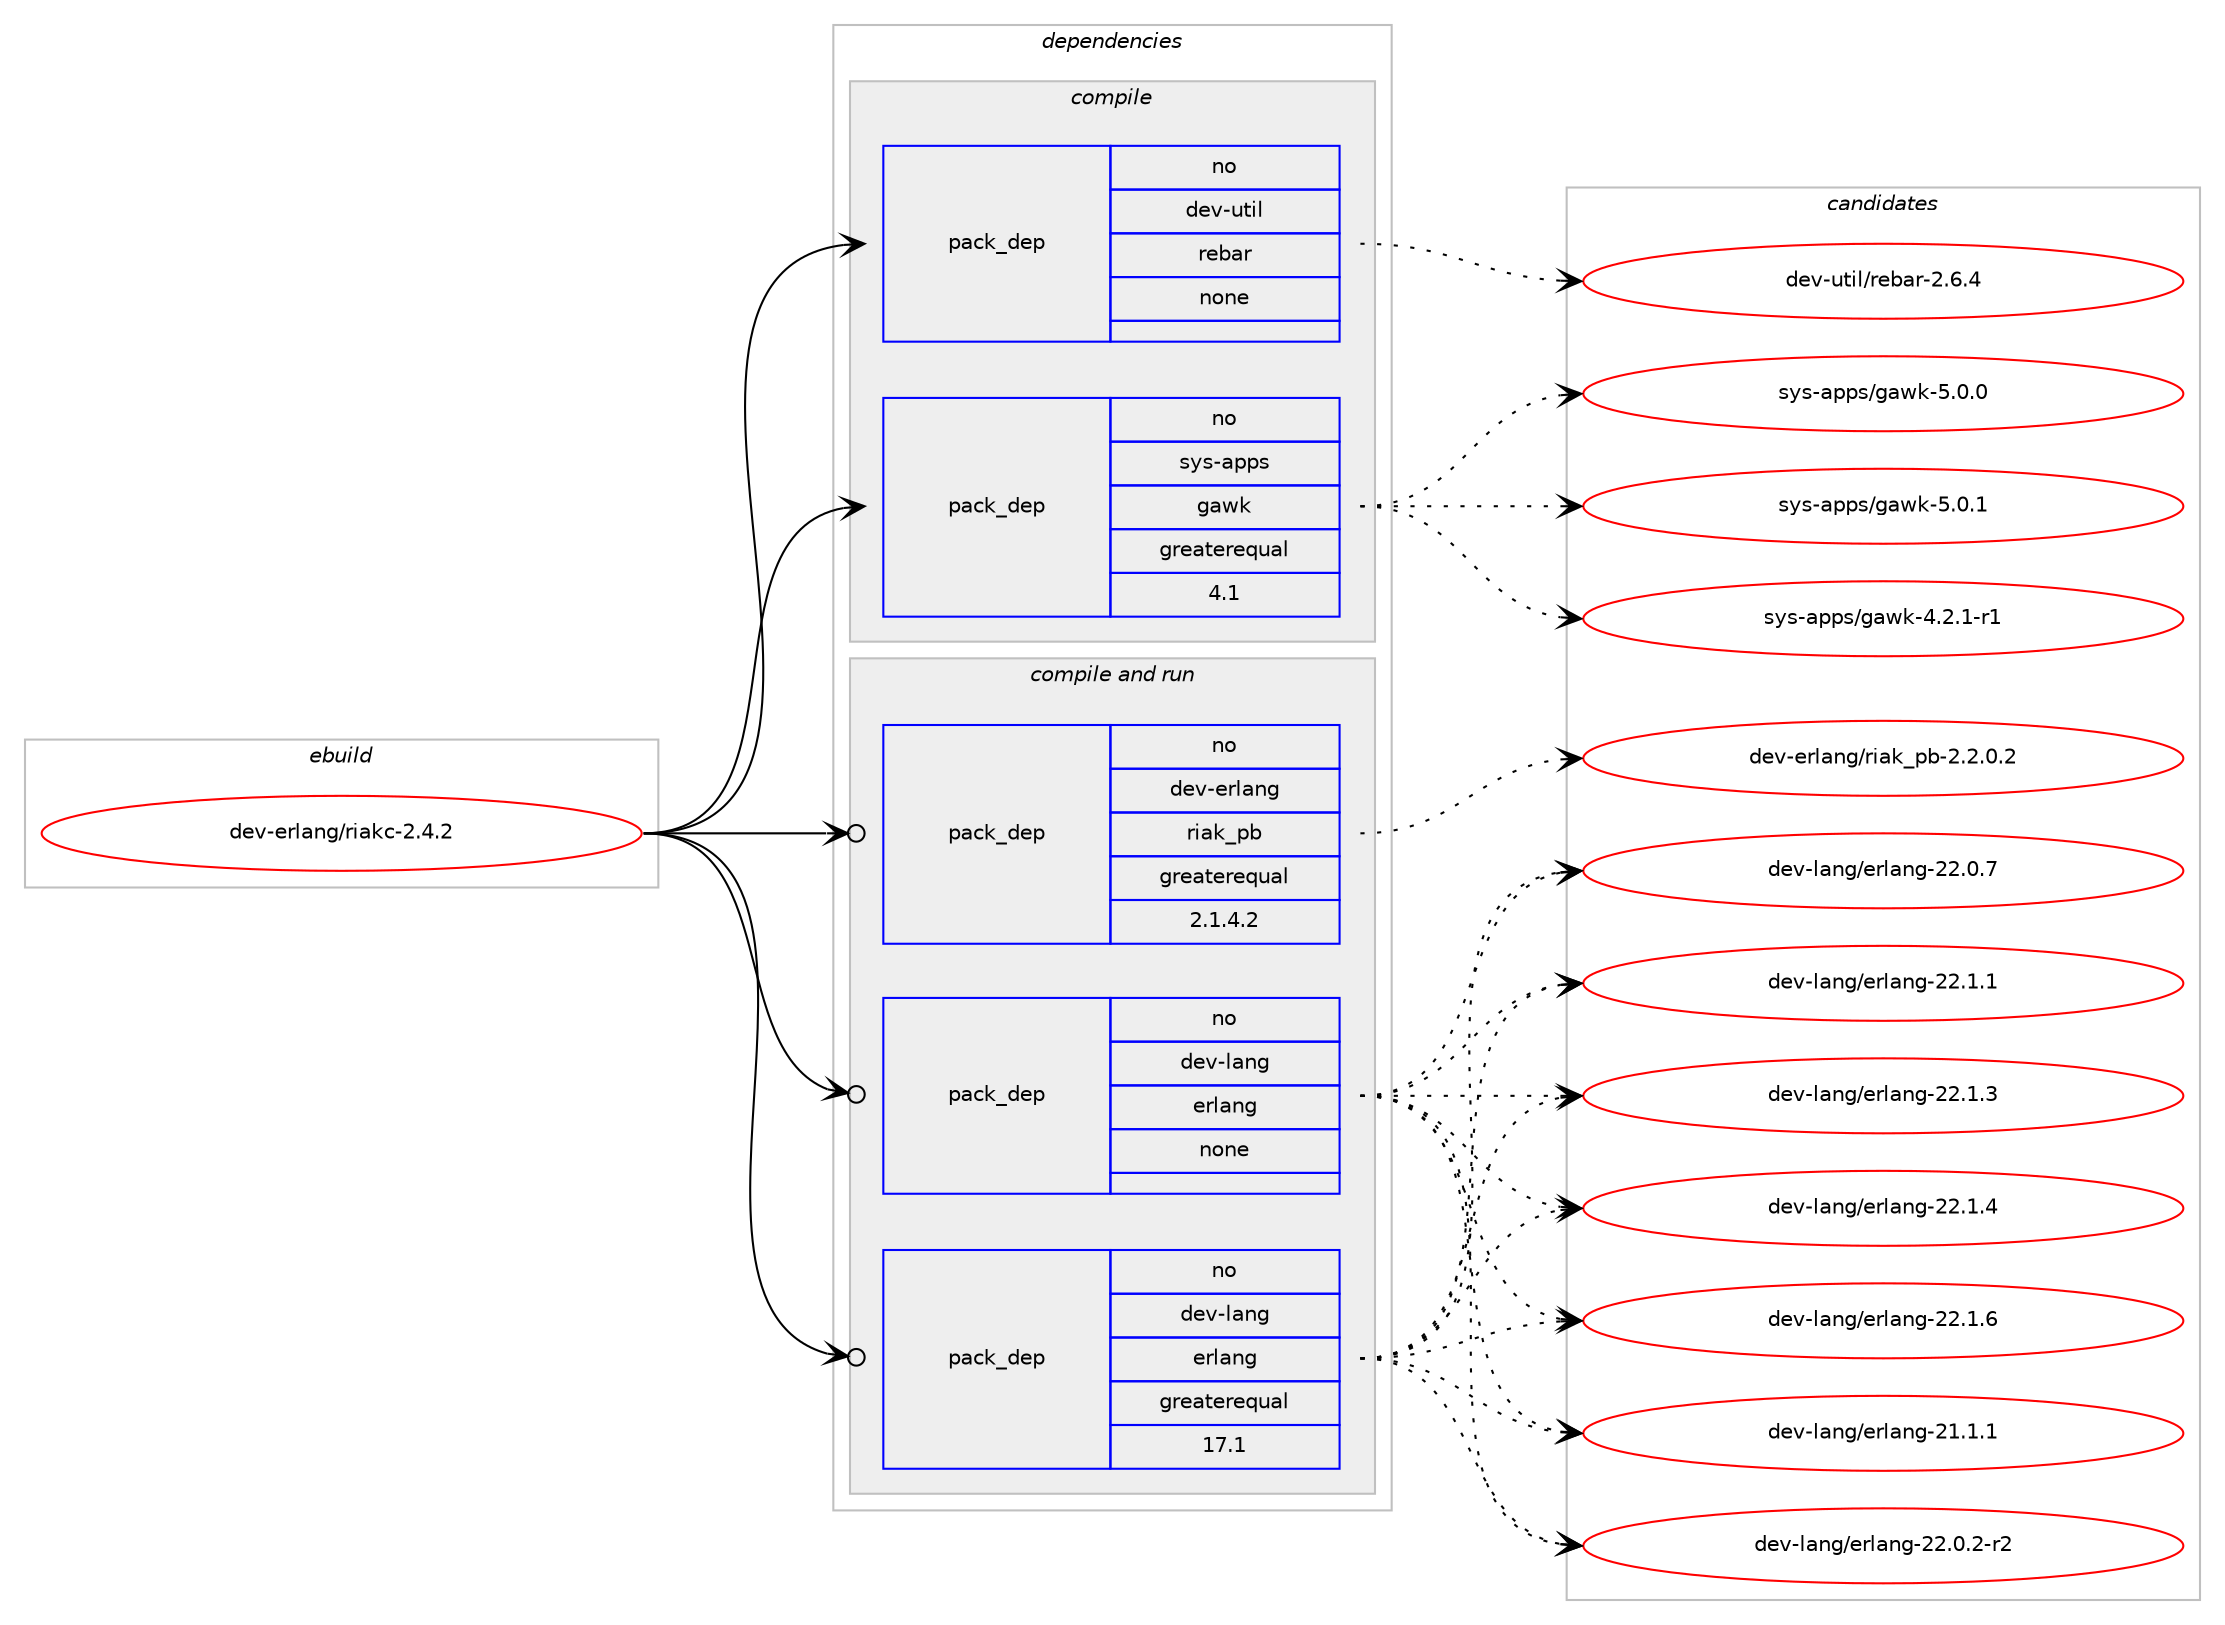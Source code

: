 digraph prolog {

# *************
# Graph options
# *************

newrank=true;
concentrate=true;
compound=true;
graph [rankdir=LR,fontname=Helvetica,fontsize=10,ranksep=1.5];#, ranksep=2.5, nodesep=0.2];
edge  [arrowhead=vee];
node  [fontname=Helvetica,fontsize=10];

# **********
# The ebuild
# **********

subgraph cluster_leftcol {
color=gray;
rank=same;
label=<<i>ebuild</i>>;
id [label="dev-erlang/riakc-2.4.2", color=red, width=4, href="../dev-erlang/riakc-2.4.2.svg"];
}

# ****************
# The dependencies
# ****************

subgraph cluster_midcol {
color=gray;
label=<<i>dependencies</i>>;
subgraph cluster_compile {
fillcolor="#eeeeee";
style=filled;
label=<<i>compile</i>>;
subgraph pack390498 {
dependency524709 [label=<<TABLE BORDER="0" CELLBORDER="1" CELLSPACING="0" CELLPADDING="4" WIDTH="220"><TR><TD ROWSPAN="6" CELLPADDING="30">pack_dep</TD></TR><TR><TD WIDTH="110">no</TD></TR><TR><TD>dev-util</TD></TR><TR><TD>rebar</TD></TR><TR><TD>none</TD></TR><TR><TD></TD></TR></TABLE>>, shape=none, color=blue];
}
id:e -> dependency524709:w [weight=20,style="solid",arrowhead="vee"];
subgraph pack390499 {
dependency524710 [label=<<TABLE BORDER="0" CELLBORDER="1" CELLSPACING="0" CELLPADDING="4" WIDTH="220"><TR><TD ROWSPAN="6" CELLPADDING="30">pack_dep</TD></TR><TR><TD WIDTH="110">no</TD></TR><TR><TD>sys-apps</TD></TR><TR><TD>gawk</TD></TR><TR><TD>greaterequal</TD></TR><TR><TD>4.1</TD></TR></TABLE>>, shape=none, color=blue];
}
id:e -> dependency524710:w [weight=20,style="solid",arrowhead="vee"];
}
subgraph cluster_compileandrun {
fillcolor="#eeeeee";
style=filled;
label=<<i>compile and run</i>>;
subgraph pack390500 {
dependency524711 [label=<<TABLE BORDER="0" CELLBORDER="1" CELLSPACING="0" CELLPADDING="4" WIDTH="220"><TR><TD ROWSPAN="6" CELLPADDING="30">pack_dep</TD></TR><TR><TD WIDTH="110">no</TD></TR><TR><TD>dev-erlang</TD></TR><TR><TD>riak_pb</TD></TR><TR><TD>greaterequal</TD></TR><TR><TD>2.1.4.2</TD></TR></TABLE>>, shape=none, color=blue];
}
id:e -> dependency524711:w [weight=20,style="solid",arrowhead="odotvee"];
subgraph pack390501 {
dependency524712 [label=<<TABLE BORDER="0" CELLBORDER="1" CELLSPACING="0" CELLPADDING="4" WIDTH="220"><TR><TD ROWSPAN="6" CELLPADDING="30">pack_dep</TD></TR><TR><TD WIDTH="110">no</TD></TR><TR><TD>dev-lang</TD></TR><TR><TD>erlang</TD></TR><TR><TD>greaterequal</TD></TR><TR><TD>17.1</TD></TR></TABLE>>, shape=none, color=blue];
}
id:e -> dependency524712:w [weight=20,style="solid",arrowhead="odotvee"];
subgraph pack390502 {
dependency524713 [label=<<TABLE BORDER="0" CELLBORDER="1" CELLSPACING="0" CELLPADDING="4" WIDTH="220"><TR><TD ROWSPAN="6" CELLPADDING="30">pack_dep</TD></TR><TR><TD WIDTH="110">no</TD></TR><TR><TD>dev-lang</TD></TR><TR><TD>erlang</TD></TR><TR><TD>none</TD></TR><TR><TD></TD></TR></TABLE>>, shape=none, color=blue];
}
id:e -> dependency524713:w [weight=20,style="solid",arrowhead="odotvee"];
}
subgraph cluster_run {
fillcolor="#eeeeee";
style=filled;
label=<<i>run</i>>;
}
}

# **************
# The candidates
# **************

subgraph cluster_choices {
rank=same;
color=gray;
label=<<i>candidates</i>>;

subgraph choice390498 {
color=black;
nodesep=1;
choice10010111845117116105108471141019897114455046544652 [label="dev-util/rebar-2.6.4", color=red, width=4,href="../dev-util/rebar-2.6.4.svg"];
dependency524709:e -> choice10010111845117116105108471141019897114455046544652:w [style=dotted,weight="100"];
}
subgraph choice390499 {
color=black;
nodesep=1;
choice115121115459711211211547103971191074552465046494511449 [label="sys-apps/gawk-4.2.1-r1", color=red, width=4,href="../sys-apps/gawk-4.2.1-r1.svg"];
choice11512111545971121121154710397119107455346484648 [label="sys-apps/gawk-5.0.0", color=red, width=4,href="../sys-apps/gawk-5.0.0.svg"];
choice11512111545971121121154710397119107455346484649 [label="sys-apps/gawk-5.0.1", color=red, width=4,href="../sys-apps/gawk-5.0.1.svg"];
dependency524710:e -> choice115121115459711211211547103971191074552465046494511449:w [style=dotted,weight="100"];
dependency524710:e -> choice11512111545971121121154710397119107455346484648:w [style=dotted,weight="100"];
dependency524710:e -> choice11512111545971121121154710397119107455346484649:w [style=dotted,weight="100"];
}
subgraph choice390500 {
color=black;
nodesep=1;
choice1001011184510111410897110103471141059710795112984550465046484650 [label="dev-erlang/riak_pb-2.2.0.2", color=red, width=4,href="../dev-erlang/riak_pb-2.2.0.2.svg"];
dependency524711:e -> choice1001011184510111410897110103471141059710795112984550465046484650:w [style=dotted,weight="100"];
}
subgraph choice390501 {
color=black;
nodesep=1;
choice1001011184510897110103471011141089711010345504946494649 [label="dev-lang/erlang-21.1.1", color=red, width=4,href="../dev-lang/erlang-21.1.1.svg"];
choice10010111845108971101034710111410897110103455050464846504511450 [label="dev-lang/erlang-22.0.2-r2", color=red, width=4,href="../dev-lang/erlang-22.0.2-r2.svg"];
choice1001011184510897110103471011141089711010345505046484655 [label="dev-lang/erlang-22.0.7", color=red, width=4,href="../dev-lang/erlang-22.0.7.svg"];
choice1001011184510897110103471011141089711010345505046494649 [label="dev-lang/erlang-22.1.1", color=red, width=4,href="../dev-lang/erlang-22.1.1.svg"];
choice1001011184510897110103471011141089711010345505046494651 [label="dev-lang/erlang-22.1.3", color=red, width=4,href="../dev-lang/erlang-22.1.3.svg"];
choice1001011184510897110103471011141089711010345505046494652 [label="dev-lang/erlang-22.1.4", color=red, width=4,href="../dev-lang/erlang-22.1.4.svg"];
choice1001011184510897110103471011141089711010345505046494654 [label="dev-lang/erlang-22.1.6", color=red, width=4,href="../dev-lang/erlang-22.1.6.svg"];
dependency524712:e -> choice1001011184510897110103471011141089711010345504946494649:w [style=dotted,weight="100"];
dependency524712:e -> choice10010111845108971101034710111410897110103455050464846504511450:w [style=dotted,weight="100"];
dependency524712:e -> choice1001011184510897110103471011141089711010345505046484655:w [style=dotted,weight="100"];
dependency524712:e -> choice1001011184510897110103471011141089711010345505046494649:w [style=dotted,weight="100"];
dependency524712:e -> choice1001011184510897110103471011141089711010345505046494651:w [style=dotted,weight="100"];
dependency524712:e -> choice1001011184510897110103471011141089711010345505046494652:w [style=dotted,weight="100"];
dependency524712:e -> choice1001011184510897110103471011141089711010345505046494654:w [style=dotted,weight="100"];
}
subgraph choice390502 {
color=black;
nodesep=1;
choice1001011184510897110103471011141089711010345504946494649 [label="dev-lang/erlang-21.1.1", color=red, width=4,href="../dev-lang/erlang-21.1.1.svg"];
choice10010111845108971101034710111410897110103455050464846504511450 [label="dev-lang/erlang-22.0.2-r2", color=red, width=4,href="../dev-lang/erlang-22.0.2-r2.svg"];
choice1001011184510897110103471011141089711010345505046484655 [label="dev-lang/erlang-22.0.7", color=red, width=4,href="../dev-lang/erlang-22.0.7.svg"];
choice1001011184510897110103471011141089711010345505046494649 [label="dev-lang/erlang-22.1.1", color=red, width=4,href="../dev-lang/erlang-22.1.1.svg"];
choice1001011184510897110103471011141089711010345505046494651 [label="dev-lang/erlang-22.1.3", color=red, width=4,href="../dev-lang/erlang-22.1.3.svg"];
choice1001011184510897110103471011141089711010345505046494652 [label="dev-lang/erlang-22.1.4", color=red, width=4,href="../dev-lang/erlang-22.1.4.svg"];
choice1001011184510897110103471011141089711010345505046494654 [label="dev-lang/erlang-22.1.6", color=red, width=4,href="../dev-lang/erlang-22.1.6.svg"];
dependency524713:e -> choice1001011184510897110103471011141089711010345504946494649:w [style=dotted,weight="100"];
dependency524713:e -> choice10010111845108971101034710111410897110103455050464846504511450:w [style=dotted,weight="100"];
dependency524713:e -> choice1001011184510897110103471011141089711010345505046484655:w [style=dotted,weight="100"];
dependency524713:e -> choice1001011184510897110103471011141089711010345505046494649:w [style=dotted,weight="100"];
dependency524713:e -> choice1001011184510897110103471011141089711010345505046494651:w [style=dotted,weight="100"];
dependency524713:e -> choice1001011184510897110103471011141089711010345505046494652:w [style=dotted,weight="100"];
dependency524713:e -> choice1001011184510897110103471011141089711010345505046494654:w [style=dotted,weight="100"];
}
}

}
